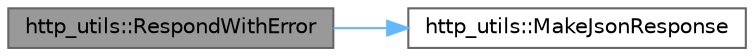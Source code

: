 digraph "http_utils::RespondWithError"
{
 // LATEX_PDF_SIZE
  bgcolor="transparent";
  edge [fontname=Helvetica,fontsize=10,labelfontname=Helvetica,labelfontsize=10];
  node [fontname=Helvetica,fontsize=10,shape=box,height=0.2,width=0.4];
  rankdir="LR";
  Node1 [id="Node000001",label="http_utils::RespondWithError",height=0.2,width=0.4,color="gray40", fillcolor="grey60", style="filled", fontcolor="black",tooltip="Отправляет HTTP-ответ с ошибкой в формате JSON."];
  Node1 -> Node2 [id="edge1_Node000001_Node000002",color="steelblue1",style="solid",tooltip=" "];
  Node2 [id="Node000002",label="http_utils::MakeJsonResponse",height=0.2,width=0.4,color="grey40", fillcolor="white", style="filled",URL="$namespacehttp__utils.html#ae88b54a4ec39b4c1088548fb1a716037",tooltip="Создает HTTP-ответ в формате JSON."];
}
